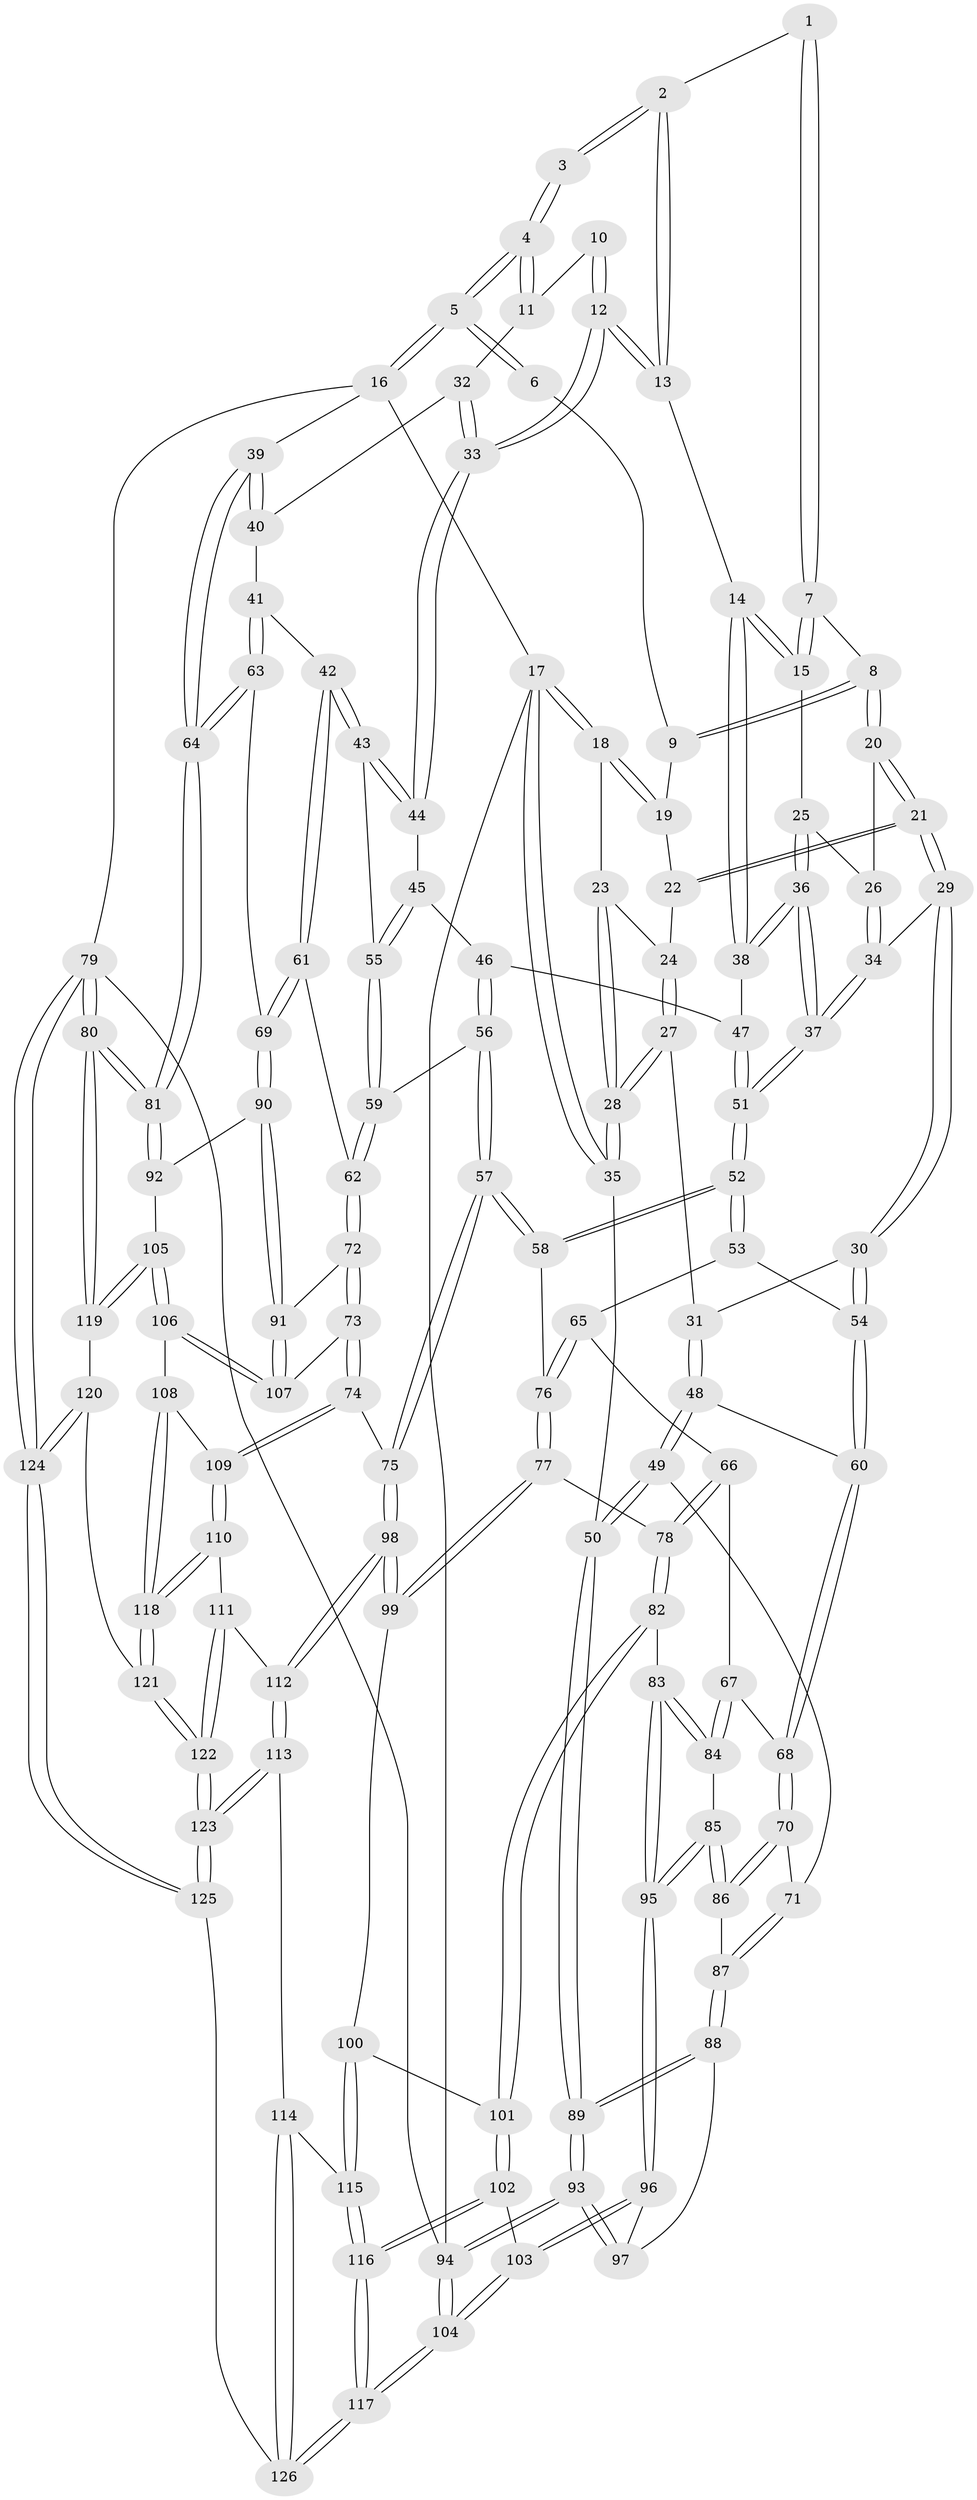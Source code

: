 // coarse degree distribution, {4: 0.5490196078431373, 3: 0.3137254901960784, 5: 0.11764705882352941, 6: 0.0196078431372549}
// Generated by graph-tools (version 1.1) at 2025/38/03/04/25 23:38:24]
// undirected, 126 vertices, 312 edges
graph export_dot {
  node [color=gray90,style=filled];
  1 [pos="+0.6974683040981616+0.0015493329318041408"];
  2 [pos="+0.7203609252397031+0.04040132006350741"];
  3 [pos="+0.7438273945699608+0.042202354251248755"];
  4 [pos="+1+0"];
  5 [pos="+1+0"];
  6 [pos="+0.6522486586559373+0"];
  7 [pos="+0.6132716810911311+0.08739372653870407"];
  8 [pos="+0.4544384020052298+0"];
  9 [pos="+0.40883111590879007+0"];
  10 [pos="+0.792057708316163+0.05842893848580773"];
  11 [pos="+0.892678951030684+0.060298225996723236"];
  12 [pos="+0.7101075287361485+0.1799630161623768"];
  13 [pos="+0.7027376984292754+0.17742927336294723"];
  14 [pos="+0.6755851244019957+0.1803515135209383"];
  15 [pos="+0.6423326147482868+0.1646724487716985"];
  16 [pos="+1+0"];
  17 [pos="+0+0"];
  18 [pos="+0+0"];
  19 [pos="+0.3097915064587244+0"];
  20 [pos="+0.4636655949933753+0.06108386057702947"];
  21 [pos="+0.3330123076870431+0.20290043931770785"];
  22 [pos="+0.2994857389380691+0"];
  23 [pos="+0.08251265585498335+0.06524974920095743"];
  24 [pos="+0.20967461374023305+0.021308419358718925"];
  25 [pos="+0.542791757191246+0.18224227101566987"];
  26 [pos="+0.4772015716193793+0.10599606590184465"];
  27 [pos="+0.16132345328751754+0.1993992917991605"];
  28 [pos="+0+0.25577501361129623"];
  29 [pos="+0.32244551229890567+0.2647204398068528"];
  30 [pos="+0.3077458277886664+0.26897737769978475"];
  31 [pos="+0.27263262527288656+0.2630256944423079"];
  32 [pos="+0.8414478196339588+0.17275852064183328"];
  33 [pos="+0.7778218995750593+0.21061078959065038"];
  34 [pos="+0.3758449448538012+0.27644972917471033"];
  35 [pos="+0+0.29586720490038304"];
  36 [pos="+0.4791361863614702+0.3101883857578138"];
  37 [pos="+0.46449143019720507+0.32278597265326436"];
  38 [pos="+0.6300257036466926+0.28685999670679363"];
  39 [pos="+1+0.08828474334470844"];
  40 [pos="+0.9251790677081239+0.2214308828550997"];
  41 [pos="+0.932127989091323+0.3532097110130728"];
  42 [pos="+0.8524312217655237+0.36550974607561554"];
  43 [pos="+0.818417727662928+0.33547056798665736"];
  44 [pos="+0.7778874560522773+0.21105224931376776"];
  45 [pos="+0.6737584025509706+0.34806350087680704"];
  46 [pos="+0.6663579289849659+0.3481483209036804"];
  47 [pos="+0.6602066472760398+0.34535798077043905"];
  48 [pos="+0.18883653141160786+0.37194165040326516"];
  49 [pos="+0+0.38053918760927585"];
  50 [pos="+0+0.29674774478440347"];
  51 [pos="+0.49769139476997115+0.4525081606299947"];
  52 [pos="+0.4975173507273565+0.47674231487604973"];
  53 [pos="+0.32171377609331253+0.4234261456209629"];
  54 [pos="+0.29428154165037146+0.39481273934294775"];
  55 [pos="+0.7275213695184973+0.3664223821615054"];
  56 [pos="+0.6675261970258944+0.47788382991287065"];
  57 [pos="+0.5221854600397379+0.5446860880061231"];
  58 [pos="+0.5085026203629979+0.5367295714667095"];
  59 [pos="+0.7180633112272939+0.4732917707348461"];
  60 [pos="+0.2207139351163814+0.46739879703935633"];
  61 [pos="+0.8196059873701577+0.4831619433087028"];
  62 [pos="+0.7887533559129459+0.4986094000659938"];
  63 [pos="+1+0.40515086158673314"];
  64 [pos="+1+0.4060707376231936"];
  65 [pos="+0.31410620925941307+0.505797309940413"];
  66 [pos="+0.30348685755023586+0.5078066708300263"];
  67 [pos="+0.25444434069082517+0.510914956861862"];
  68 [pos="+0.2133635434319197+0.490037736459152"];
  69 [pos="+0.895358188394863+0.5272383556377668"];
  70 [pos="+0.1491693146809103+0.5179690549055515"];
  71 [pos="+0.03514050831853459+0.4492716010806554"];
  72 [pos="+0.7803048811315121+0.5328921595400238"];
  73 [pos="+0.6457735809494005+0.6694758864395162"];
  74 [pos="+0.6382729959133802+0.6711496048436569"];
  75 [pos="+0.5982430800417129+0.6546027968870437"];
  76 [pos="+0.496415830697958+0.5424048243926101"];
  77 [pos="+0.407720747425621+0.6204472970755961"];
  78 [pos="+0.32668020852019336+0.6461832419324348"];
  79 [pos="+1+1"];
  80 [pos="+1+1"];
  81 [pos="+1+0.7267477813170903"];
  82 [pos="+0.3201283488113583+0.6487952050568475"];
  83 [pos="+0.3126899150129769+0.6446304299837894"];
  84 [pos="+0.2808020533873041+0.6034514306365745"];
  85 [pos="+0.15444574575639816+0.5884276603845341"];
  86 [pos="+0.1494831728430836+0.568071354708801"];
  87 [pos="+0.03409666453915082+0.6132929763236261"];
  88 [pos="+0.028511661879964623+0.6237499258496276"];
  89 [pos="+0+0.7599879036057952"];
  90 [pos="+0.9250168217857547+0.6531519070329384"];
  91 [pos="+0.8409475294787775+0.6869677990922239"];
  92 [pos="+0.9715144452585179+0.6645812095276563"];
  93 [pos="+0+0.910937636046354"];
  94 [pos="+0+1"];
  95 [pos="+0.15510709543680304+0.6550896042440805"];
  96 [pos="+0.14578910997136335+0.6779091046925118"];
  97 [pos="+0.1219913599046677+0.6795837696829775"];
  98 [pos="+0.5130064545901402+0.7859542079547154"];
  99 [pos="+0.4186583407844358+0.7725394720281803"];
  100 [pos="+0.40449205718875714+0.7813747487165474"];
  101 [pos="+0.2862232897189139+0.7617420760944813"];
  102 [pos="+0.277547138218468+0.7689121634994556"];
  103 [pos="+0.16685019339528687+0.7276140883597821"];
  104 [pos="+0+1"];
  105 [pos="+0.8921885926668139+0.8136350813153059"];
  106 [pos="+0.8335791468006908+0.763680786660518"];
  107 [pos="+0.8380742608128839+0.6896373012056941"];
  108 [pos="+0.8002669464399681+0.7997574726239877"];
  109 [pos="+0.6694964059346782+0.7642225946208551"];
  110 [pos="+0.6678483631586825+0.8001799967307522"];
  111 [pos="+0.6555151570456267+0.8235345080405484"];
  112 [pos="+0.5185857832453622+0.8155102113241358"];
  113 [pos="+0.5203196930407392+0.880565683028225"];
  114 [pos="+0.4446441704437209+0.9133023147906865"];
  115 [pos="+0.38857238679568806+0.9021267418791591"];
  116 [pos="+0.25699978664874606+0.9511173688704597"];
  117 [pos="+0+1"];
  118 [pos="+0.7782937683529682+0.8815721357001011"];
  119 [pos="+0.9668620743457331+0.8839087571006277"];
  120 [pos="+0.7812350273124128+0.8946929939583144"];
  121 [pos="+0.7797052385452192+0.8928874947637172"];
  122 [pos="+0.6274044943902062+0.9243726606947118"];
  123 [pos="+0.6080607579244628+0.944362018012265"];
  124 [pos="+0.8246505558857752+1"];
  125 [pos="+0.6263769995750774+1"];
  126 [pos="+0.4972221376406379+1"];
  1 -- 2;
  1 -- 7;
  1 -- 7;
  2 -- 3;
  2 -- 3;
  2 -- 13;
  2 -- 13;
  3 -- 4;
  3 -- 4;
  4 -- 5;
  4 -- 5;
  4 -- 11;
  4 -- 11;
  5 -- 6;
  5 -- 6;
  5 -- 16;
  5 -- 16;
  6 -- 9;
  7 -- 8;
  7 -- 15;
  7 -- 15;
  8 -- 9;
  8 -- 9;
  8 -- 20;
  8 -- 20;
  9 -- 19;
  10 -- 11;
  10 -- 12;
  10 -- 12;
  11 -- 32;
  12 -- 13;
  12 -- 13;
  12 -- 33;
  12 -- 33;
  13 -- 14;
  14 -- 15;
  14 -- 15;
  14 -- 38;
  14 -- 38;
  15 -- 25;
  16 -- 17;
  16 -- 39;
  16 -- 79;
  17 -- 18;
  17 -- 18;
  17 -- 35;
  17 -- 35;
  17 -- 94;
  18 -- 19;
  18 -- 19;
  18 -- 23;
  19 -- 22;
  20 -- 21;
  20 -- 21;
  20 -- 26;
  21 -- 22;
  21 -- 22;
  21 -- 29;
  21 -- 29;
  22 -- 24;
  23 -- 24;
  23 -- 28;
  23 -- 28;
  24 -- 27;
  24 -- 27;
  25 -- 26;
  25 -- 36;
  25 -- 36;
  26 -- 34;
  26 -- 34;
  27 -- 28;
  27 -- 28;
  27 -- 31;
  28 -- 35;
  28 -- 35;
  29 -- 30;
  29 -- 30;
  29 -- 34;
  30 -- 31;
  30 -- 54;
  30 -- 54;
  31 -- 48;
  31 -- 48;
  32 -- 33;
  32 -- 33;
  32 -- 40;
  33 -- 44;
  33 -- 44;
  34 -- 37;
  34 -- 37;
  35 -- 50;
  36 -- 37;
  36 -- 37;
  36 -- 38;
  36 -- 38;
  37 -- 51;
  37 -- 51;
  38 -- 47;
  39 -- 40;
  39 -- 40;
  39 -- 64;
  39 -- 64;
  40 -- 41;
  41 -- 42;
  41 -- 63;
  41 -- 63;
  42 -- 43;
  42 -- 43;
  42 -- 61;
  42 -- 61;
  43 -- 44;
  43 -- 44;
  43 -- 55;
  44 -- 45;
  45 -- 46;
  45 -- 55;
  45 -- 55;
  46 -- 47;
  46 -- 56;
  46 -- 56;
  47 -- 51;
  47 -- 51;
  48 -- 49;
  48 -- 49;
  48 -- 60;
  49 -- 50;
  49 -- 50;
  49 -- 71;
  50 -- 89;
  50 -- 89;
  51 -- 52;
  51 -- 52;
  52 -- 53;
  52 -- 53;
  52 -- 58;
  52 -- 58;
  53 -- 54;
  53 -- 65;
  54 -- 60;
  54 -- 60;
  55 -- 59;
  55 -- 59;
  56 -- 57;
  56 -- 57;
  56 -- 59;
  57 -- 58;
  57 -- 58;
  57 -- 75;
  57 -- 75;
  58 -- 76;
  59 -- 62;
  59 -- 62;
  60 -- 68;
  60 -- 68;
  61 -- 62;
  61 -- 69;
  61 -- 69;
  62 -- 72;
  62 -- 72;
  63 -- 64;
  63 -- 64;
  63 -- 69;
  64 -- 81;
  64 -- 81;
  65 -- 66;
  65 -- 76;
  65 -- 76;
  66 -- 67;
  66 -- 78;
  66 -- 78;
  67 -- 68;
  67 -- 84;
  67 -- 84;
  68 -- 70;
  68 -- 70;
  69 -- 90;
  69 -- 90;
  70 -- 71;
  70 -- 86;
  70 -- 86;
  71 -- 87;
  71 -- 87;
  72 -- 73;
  72 -- 73;
  72 -- 91;
  73 -- 74;
  73 -- 74;
  73 -- 107;
  74 -- 75;
  74 -- 109;
  74 -- 109;
  75 -- 98;
  75 -- 98;
  76 -- 77;
  76 -- 77;
  77 -- 78;
  77 -- 99;
  77 -- 99;
  78 -- 82;
  78 -- 82;
  79 -- 80;
  79 -- 80;
  79 -- 124;
  79 -- 124;
  79 -- 94;
  80 -- 81;
  80 -- 81;
  80 -- 119;
  80 -- 119;
  81 -- 92;
  81 -- 92;
  82 -- 83;
  82 -- 101;
  82 -- 101;
  83 -- 84;
  83 -- 84;
  83 -- 95;
  83 -- 95;
  84 -- 85;
  85 -- 86;
  85 -- 86;
  85 -- 95;
  85 -- 95;
  86 -- 87;
  87 -- 88;
  87 -- 88;
  88 -- 89;
  88 -- 89;
  88 -- 97;
  89 -- 93;
  89 -- 93;
  90 -- 91;
  90 -- 91;
  90 -- 92;
  91 -- 107;
  91 -- 107;
  92 -- 105;
  93 -- 94;
  93 -- 94;
  93 -- 97;
  93 -- 97;
  94 -- 104;
  94 -- 104;
  95 -- 96;
  95 -- 96;
  96 -- 97;
  96 -- 103;
  96 -- 103;
  98 -- 99;
  98 -- 99;
  98 -- 112;
  98 -- 112;
  99 -- 100;
  100 -- 101;
  100 -- 115;
  100 -- 115;
  101 -- 102;
  101 -- 102;
  102 -- 103;
  102 -- 116;
  102 -- 116;
  103 -- 104;
  103 -- 104;
  104 -- 117;
  104 -- 117;
  105 -- 106;
  105 -- 106;
  105 -- 119;
  105 -- 119;
  106 -- 107;
  106 -- 107;
  106 -- 108;
  108 -- 109;
  108 -- 118;
  108 -- 118;
  109 -- 110;
  109 -- 110;
  110 -- 111;
  110 -- 118;
  110 -- 118;
  111 -- 112;
  111 -- 122;
  111 -- 122;
  112 -- 113;
  112 -- 113;
  113 -- 114;
  113 -- 123;
  113 -- 123;
  114 -- 115;
  114 -- 126;
  114 -- 126;
  115 -- 116;
  115 -- 116;
  116 -- 117;
  116 -- 117;
  117 -- 126;
  117 -- 126;
  118 -- 121;
  118 -- 121;
  119 -- 120;
  120 -- 121;
  120 -- 124;
  120 -- 124;
  121 -- 122;
  121 -- 122;
  122 -- 123;
  122 -- 123;
  123 -- 125;
  123 -- 125;
  124 -- 125;
  124 -- 125;
  125 -- 126;
}
